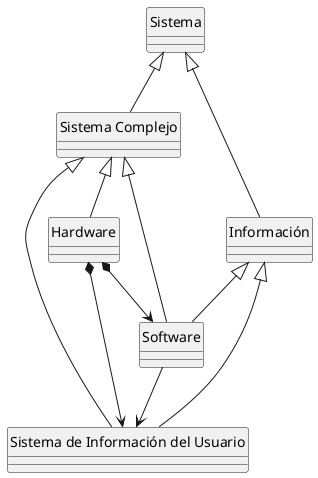 @startuml

hide circle

class Sistema
class "Sistema Complejo" as SistemaComplejo

Sistema <|-down- SistemaComplejo
SistemaComplejo <|-down- Software
class "Información" as Informacion
class Software
class "Sistema de Información del Usuario" as Usuario

SistemaComplejo <|-down- Usuario
Sistema <|-down- Informacion
Informacion <|-down- Software
Informacion <|-down- Usuario
Software -down-> Usuario

class Hardware
SistemaComplejo <|-down- Hardware

Hardware *-down-> Software
Hardware *-down-> Usuario

@enduml
